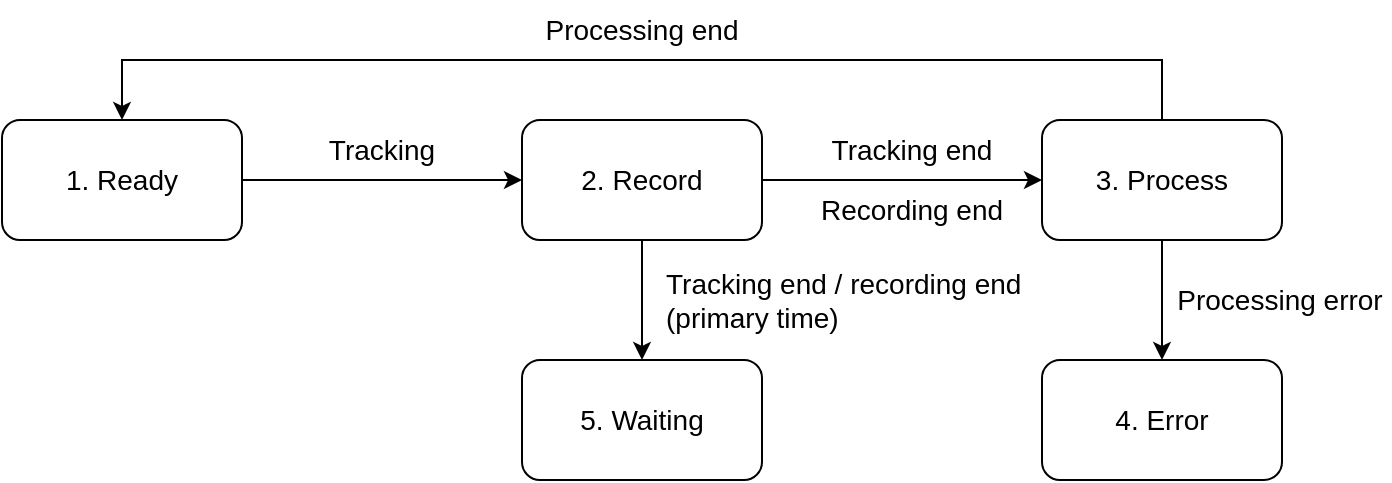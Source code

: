 <mxfile version="22.0.0" type="device">
  <diagram name="Page-1" id="Qx_pXZXx4m_uFdPb8SC9">
    <mxGraphModel dx="754" dy="442" grid="1" gridSize="10" guides="1" tooltips="1" connect="1" arrows="1" fold="1" page="1" pageScale="1" pageWidth="850" pageHeight="1100" math="0" shadow="0">
      <root>
        <mxCell id="0" />
        <mxCell id="1" parent="0" />
        <mxCell id="AgD02Y9NAy6FEA0AyiX0-7" value="&lt;font style=&quot;font-size: 14px;&quot;&gt;Tracking&lt;/font&gt;" style="text;html=1;strokeColor=none;fillColor=none;align=center;verticalAlign=middle;whiteSpace=wrap;rounded=0;" parent="1" vertex="1">
          <mxGeometry x="160" y="240" width="60" height="30" as="geometry" />
        </mxCell>
        <mxCell id="Mec4iRGoru6nIyhW2XKM-5" style="edgeStyle=orthogonalEdgeStyle;rounded=0;orthogonalLoop=1;jettySize=auto;html=1;exitX=1;exitY=0.5;exitDx=0;exitDy=0;entryX=0;entryY=0.5;entryDx=0;entryDy=0;" parent="1" source="Mec4iRGoru6nIyhW2XKM-1" target="Mec4iRGoru6nIyhW2XKM-2" edge="1">
          <mxGeometry relative="1" as="geometry" />
        </mxCell>
        <mxCell id="Mec4iRGoru6nIyhW2XKM-1" value="&lt;font style=&quot;font-size: 14px;&quot;&gt;1. Ready&lt;/font&gt;" style="rounded=1;whiteSpace=wrap;html=1;fillColor=none;" parent="1" vertex="1">
          <mxGeometry y="240" width="120" height="60" as="geometry" />
        </mxCell>
        <mxCell id="Mec4iRGoru6nIyhW2XKM-6" style="edgeStyle=orthogonalEdgeStyle;rounded=0;orthogonalLoop=1;jettySize=auto;html=1;exitX=1;exitY=0.5;exitDx=0;exitDy=0;entryX=0;entryY=0.5;entryDx=0;entryDy=0;" parent="1" source="Mec4iRGoru6nIyhW2XKM-2" target="Mec4iRGoru6nIyhW2XKM-3" edge="1">
          <mxGeometry relative="1" as="geometry" />
        </mxCell>
        <mxCell id="NoIn8TTfobnkHEWoX-DM-3" style="edgeStyle=orthogonalEdgeStyle;rounded=0;orthogonalLoop=1;jettySize=auto;html=1;exitX=0.5;exitY=1;exitDx=0;exitDy=0;entryX=0.5;entryY=0;entryDx=0;entryDy=0;" edge="1" parent="1" source="Mec4iRGoru6nIyhW2XKM-2" target="NoIn8TTfobnkHEWoX-DM-2">
          <mxGeometry relative="1" as="geometry" />
        </mxCell>
        <mxCell id="Mec4iRGoru6nIyhW2XKM-2" value="&lt;font style=&quot;font-size: 14px;&quot;&gt;2. Record&lt;/font&gt;" style="rounded=1;whiteSpace=wrap;html=1;fillColor=none;" parent="1" vertex="1">
          <mxGeometry x="260" y="240" width="120" height="60" as="geometry" />
        </mxCell>
        <mxCell id="NoIn8TTfobnkHEWoX-DM-1" style="edgeStyle=orthogonalEdgeStyle;rounded=0;orthogonalLoop=1;jettySize=auto;html=1;exitX=0.5;exitY=0;exitDx=0;exitDy=0;entryX=0.5;entryY=0;entryDx=0;entryDy=0;" edge="1" parent="1" source="Mec4iRGoru6nIyhW2XKM-3" target="Mec4iRGoru6nIyhW2XKM-1">
          <mxGeometry relative="1" as="geometry">
            <Array as="points">
              <mxPoint x="580" y="210" />
              <mxPoint x="60" y="210" />
            </Array>
          </mxGeometry>
        </mxCell>
        <mxCell id="NoIn8TTfobnkHEWoX-DM-5" style="edgeStyle=orthogonalEdgeStyle;rounded=0;orthogonalLoop=1;jettySize=auto;html=1;exitX=0.5;exitY=1;exitDx=0;exitDy=0;entryX=0.5;entryY=0;entryDx=0;entryDy=0;" edge="1" parent="1" source="Mec4iRGoru6nIyhW2XKM-3" target="Mec4iRGoru6nIyhW2XKM-9">
          <mxGeometry relative="1" as="geometry" />
        </mxCell>
        <mxCell id="Mec4iRGoru6nIyhW2XKM-3" value="&lt;font style=&quot;font-size: 14px;&quot;&gt;3. Process&lt;/font&gt;" style="rounded=1;whiteSpace=wrap;html=1;fillColor=none;" parent="1" vertex="1">
          <mxGeometry x="520" y="240" width="120" height="60" as="geometry" />
        </mxCell>
        <mxCell id="Mec4iRGoru6nIyhW2XKM-9" value="&lt;font style=&quot;font-size: 14px;&quot;&gt;4. Error&lt;/font&gt;" style="rounded=1;whiteSpace=wrap;html=1;fillColor=none;" parent="1" vertex="1">
          <mxGeometry x="520" y="360" width="120" height="60" as="geometry" />
        </mxCell>
        <mxCell id="Mec4iRGoru6nIyhW2XKM-11" value="&lt;font style=&quot;font-size: 14px;&quot;&gt;Tracking end&lt;/font&gt;" style="text;html=1;strokeColor=none;fillColor=none;align=center;verticalAlign=middle;whiteSpace=wrap;rounded=0;" parent="1" vertex="1">
          <mxGeometry x="410" y="240" width="90" height="30" as="geometry" />
        </mxCell>
        <mxCell id="Mec4iRGoru6nIyhW2XKM-12" value="&lt;div style=&quot;font-size: 14px;&quot; align=&quot;center&quot;&gt;Recording end&lt;/div&gt;" style="text;whiteSpace=wrap;html=1;align=center;" parent="1" vertex="1">
          <mxGeometry x="405" y="270" width="100" height="30" as="geometry" />
        </mxCell>
        <mxCell id="Mec4iRGoru6nIyhW2XKM-13" value="&lt;font style=&quot;font-size: 14px;&quot;&gt;Processing end&lt;/font&gt;" style="text;whiteSpace=wrap;html=1;align=center;" parent="1" vertex="1">
          <mxGeometry x="225" y="180" width="190" height="30" as="geometry" />
        </mxCell>
        <mxCell id="Mec4iRGoru6nIyhW2XKM-15" value="&lt;font style=&quot;font-size: 14px;&quot;&gt;Processing error&lt;br&gt;&lt;/font&gt;" style="text;html=1;strokeColor=none;fillColor=none;align=center;verticalAlign=middle;whiteSpace=wrap;rounded=0;" parent="1" vertex="1">
          <mxGeometry x="584" y="315" width="110" height="30" as="geometry" />
        </mxCell>
        <mxCell id="NoIn8TTfobnkHEWoX-DM-2" value="&lt;font style=&quot;font-size: 14px;&quot;&gt;5. Waiting&lt;br&gt;&lt;/font&gt;" style="rounded=1;whiteSpace=wrap;html=1;fillColor=none;" vertex="1" parent="1">
          <mxGeometry x="260" y="360" width="120" height="60" as="geometry" />
        </mxCell>
        <mxCell id="NoIn8TTfobnkHEWoX-DM-4" value="&lt;div style=&quot;font-size: 14px;&quot; align=&quot;left&quot;&gt;&lt;font style=&quot;font-size: 14px;&quot;&gt;Tracking end / recording end&lt;/font&gt;&lt;/div&gt;&lt;div style=&quot;font-size: 14px;&quot; align=&quot;left&quot;&gt;&lt;font style=&quot;font-size: 14px;&quot;&gt;(primary time)&lt;br&gt;&lt;/font&gt;&lt;/div&gt;" style="text;html=1;strokeColor=none;fillColor=none;align=left;verticalAlign=middle;whiteSpace=wrap;rounded=0;" vertex="1" parent="1">
          <mxGeometry x="330" y="315" width="205" height="30" as="geometry" />
        </mxCell>
      </root>
    </mxGraphModel>
  </diagram>
</mxfile>

